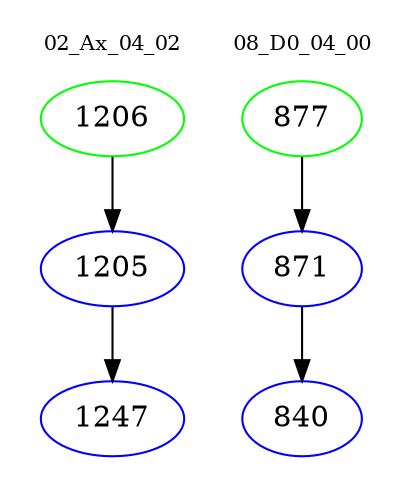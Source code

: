 digraph{
subgraph cluster_0 {
color = white
label = "02_Ax_04_02";
fontsize=10;
T0_1206 [label="1206", color="green"]
T0_1206 -> T0_1205 [color="black"]
T0_1205 [label="1205", color="blue"]
T0_1205 -> T0_1247 [color="black"]
T0_1247 [label="1247", color="blue"]
}
subgraph cluster_1 {
color = white
label = "08_D0_04_00";
fontsize=10;
T1_877 [label="877", color="green"]
T1_877 -> T1_871 [color="black"]
T1_871 [label="871", color="blue"]
T1_871 -> T1_840 [color="black"]
T1_840 [label="840", color="blue"]
}
}
